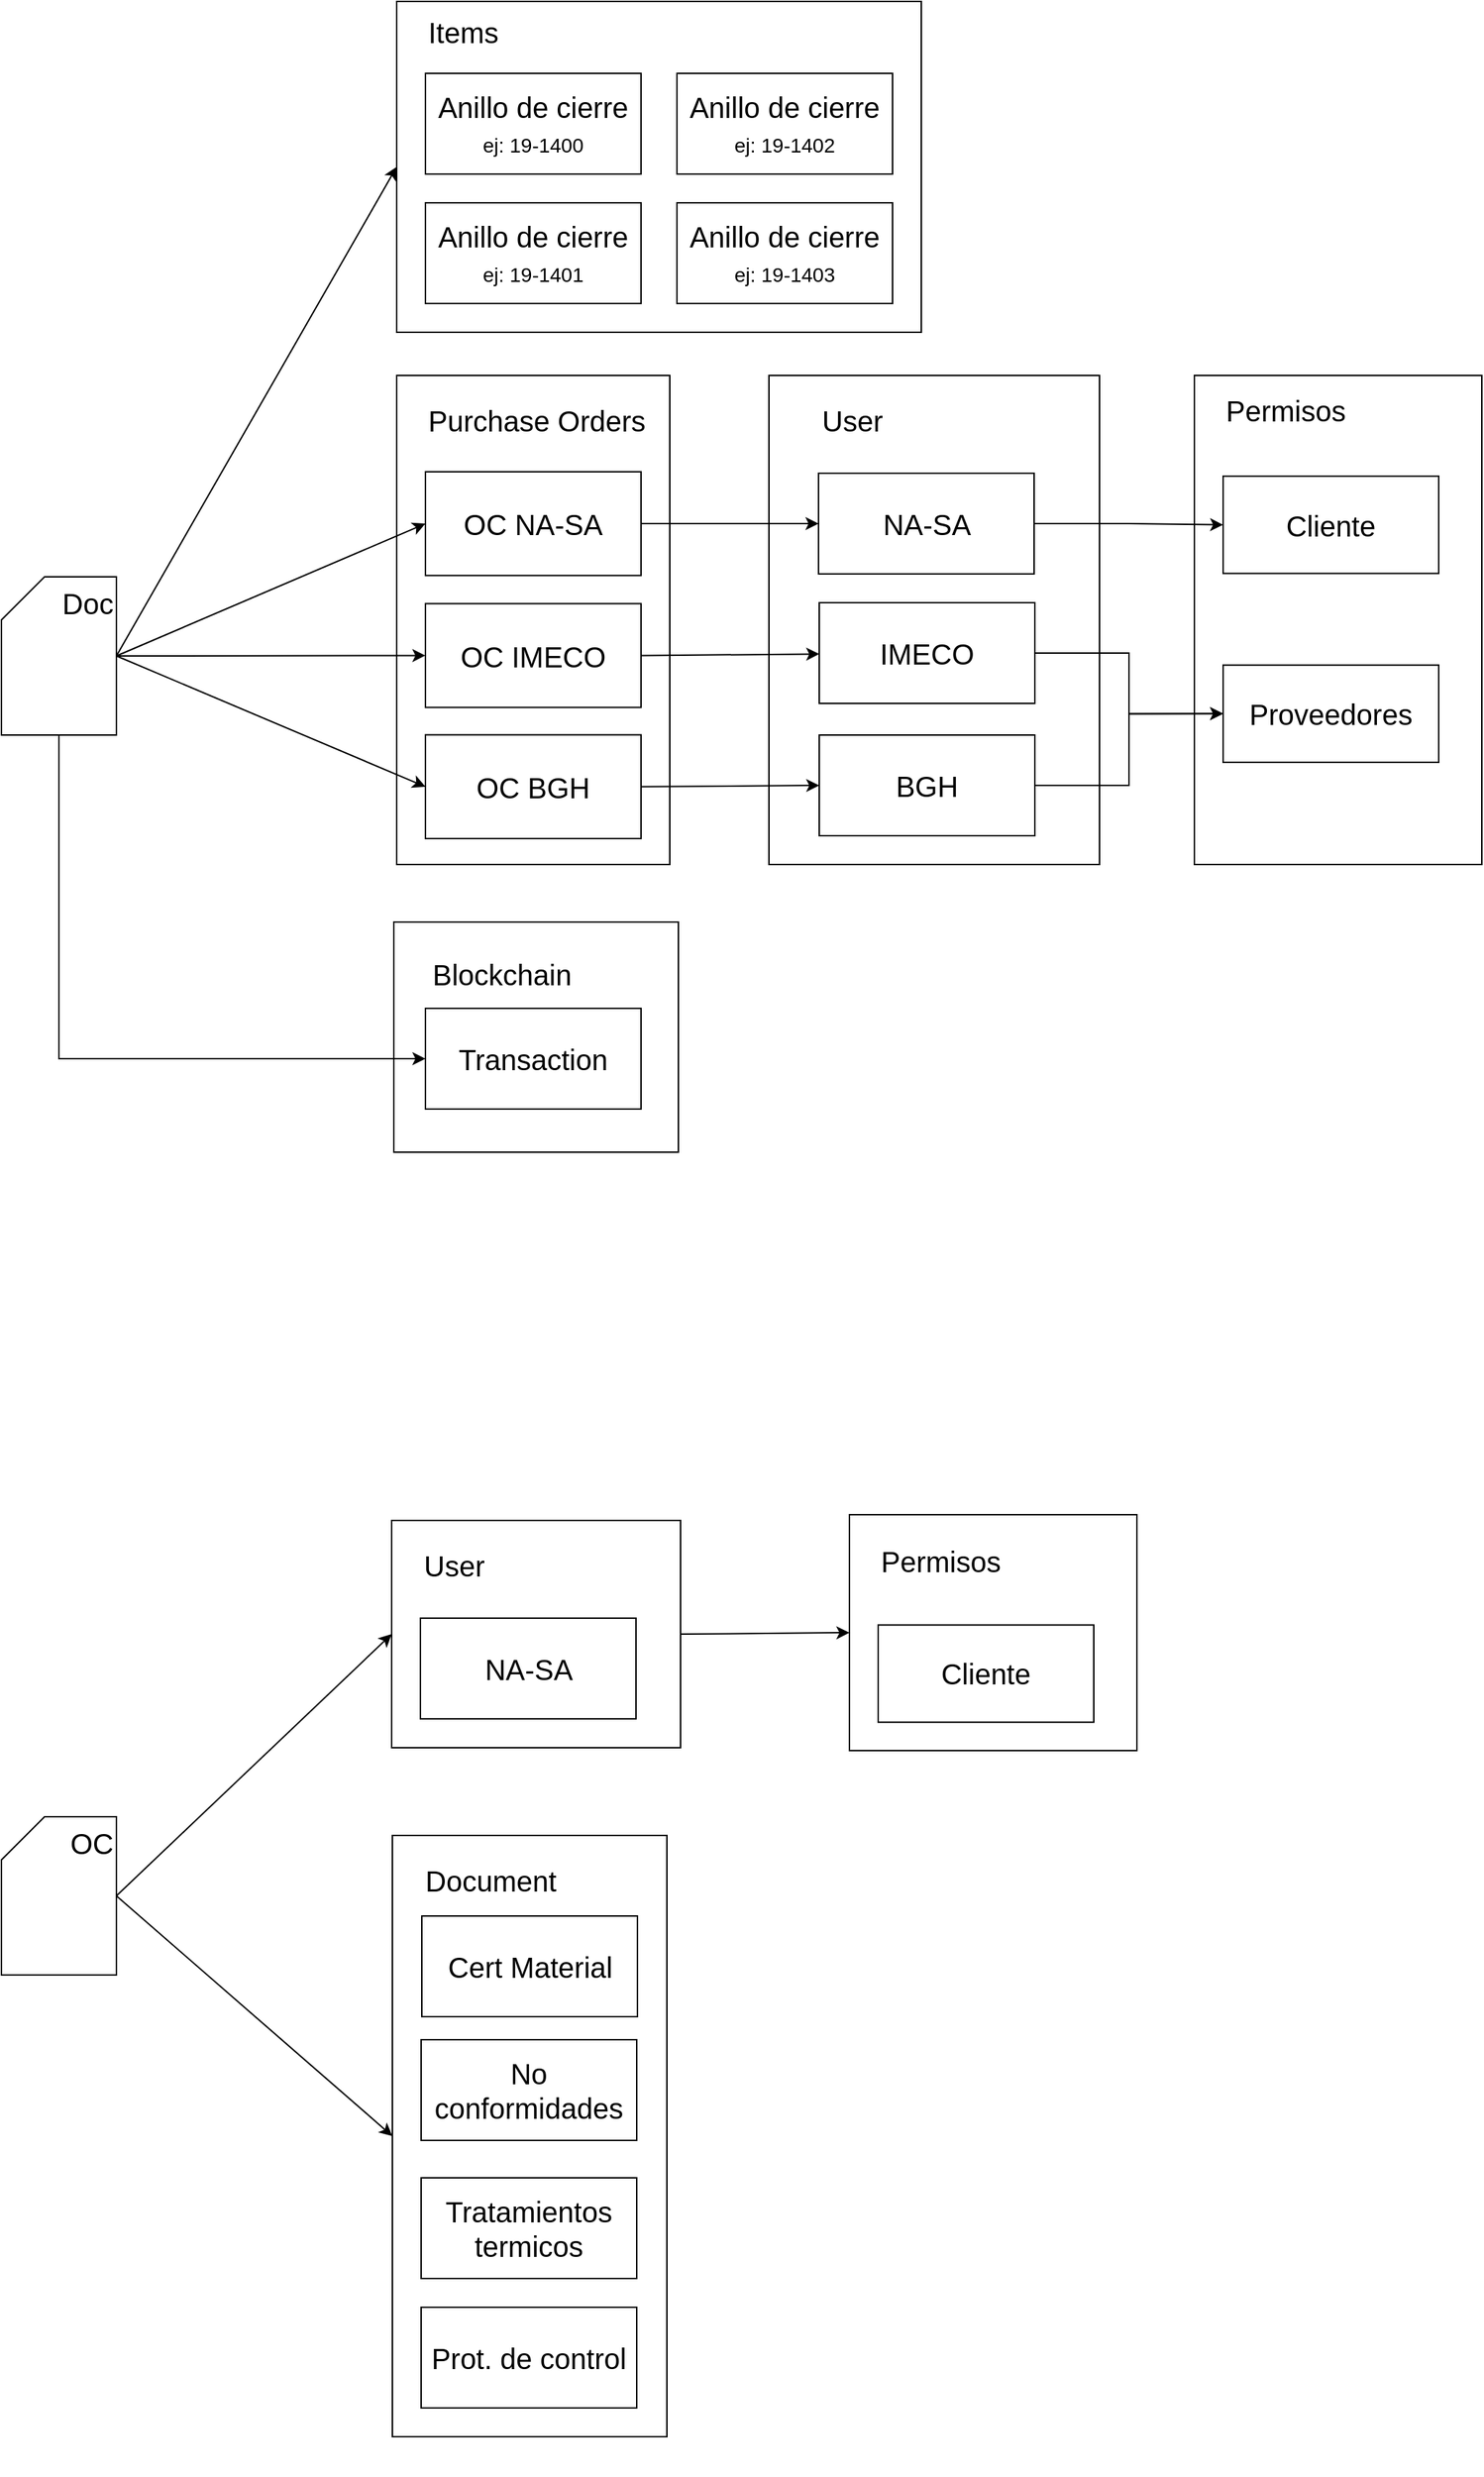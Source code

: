 <mxfile version="11.0.6" type="github"><diagram name="Jerarquia" id="a7904f86-f2b4-8e86-fa97-74104820619b"><mxGraphModel dx="2844" dy="1128" grid="0" gridSize="10" guides="1" tooltips="1" connect="1" arrows="1" fold="1" page="0" pageScale="1" pageWidth="1100" pageHeight="850" background="#ffffff" math="0" shadow="0"><root><mxCell id="0"/><mxCell id="1" parent="0"/><mxCell id="1in6m0IRIwtSqrCcF8DU-61" value="" style="rounded=0;whiteSpace=wrap;html=1;shadow=0;fontSize=20;align=center;container=1;" vertex="1" parent="1"><mxGeometry x="643" y="1240" width="198" height="160" as="geometry"/></mxCell><mxCell id="1in6m0IRIwtSqrCcF8DU-62" value="Blockchain" style="text;html=1;strokeColor=none;fillColor=none;align=left;verticalAlign=middle;whiteSpace=wrap;rounded=0;shadow=0;fontSize=20;" vertex="1" parent="1in6m0IRIwtSqrCcF8DU-61"><mxGeometry x="24.5" y="22.944" width="160" height="25.905" as="geometry"/></mxCell><mxCell id="1in6m0IRIwtSqrCcF8DU-59" value="" style="rounded=0;whiteSpace=wrap;html=1;shadow=0;fontSize=20;align=center;container=1;" vertex="1" parent="1"><mxGeometry x="1200" y="860" width="200" height="340" as="geometry"/></mxCell><mxCell id="1in6m0IRIwtSqrCcF8DU-30" value="Cliente" style="rounded=0;whiteSpace=wrap;html=1;fontSize=20;align=center;" vertex="1" parent="1in6m0IRIwtSqrCcF8DU-59"><mxGeometry x="20" y="70.06" width="150" height="67.59" as="geometry"/></mxCell><mxCell id="1in6m0IRIwtSqrCcF8DU-27" value="Proveedores" style="rounded=0;whiteSpace=wrap;html=1;fontSize=20;align=center;" vertex="1" parent="1in6m0IRIwtSqrCcF8DU-59"><mxGeometry x="20" y="201.361" width="150" height="67.59" as="geometry"/></mxCell><mxCell id="1in6m0IRIwtSqrCcF8DU-60" value="Permisos" style="text;html=1;strokeColor=none;fillColor=none;align=left;verticalAlign=middle;whiteSpace=wrap;rounded=0;shadow=0;fontSize=20;" vertex="1" parent="1in6m0IRIwtSqrCcF8DU-59"><mxGeometry x="20" y="12.367" width="160" height="23.213" as="geometry"/></mxCell><mxCell id="1in6m0IRIwtSqrCcF8DU-57" value="" style="rounded=0;whiteSpace=wrap;html=1;shadow=0;fontSize=20;align=center;container=1;" vertex="1" parent="1"><mxGeometry x="904" y="860" width="230" height="340" as="geometry"/></mxCell><mxCell id="1in6m0IRIwtSqrCcF8DU-58" value="User" style="text;html=1;strokeColor=none;fillColor=none;align=left;verticalAlign=middle;whiteSpace=wrap;rounded=0;shadow=0;fontSize=20;" vertex="1" parent="1in6m0IRIwtSqrCcF8DU-57"><mxGeometry x="35" y="20.076" width="160" height="22.667" as="geometry"/></mxCell><mxCell id="1in6m0IRIwtSqrCcF8DU-25" value="NA-SA" style="rounded=0;whiteSpace=wrap;html=1;fontSize=20;align=center;" vertex="1" parent="1in6m0IRIwtSqrCcF8DU-57"><mxGeometry x="34.5" y="68" width="150" height="70" as="geometry"/></mxCell><mxCell id="1in6m0IRIwtSqrCcF8DU-21" value="IMECO" style="rounded=0;whiteSpace=wrap;html=1;fontSize=20;align=center;" vertex="1" parent="1in6m0IRIwtSqrCcF8DU-57"><mxGeometry x="35" y="158" width="150" height="70" as="geometry"/></mxCell><mxCell id="1in6m0IRIwtSqrCcF8DU-23" value="BGH" style="rounded=0;whiteSpace=wrap;html=1;fontSize=20;align=center;" vertex="1" parent="1in6m0IRIwtSqrCcF8DU-57"><mxGeometry x="35" y="250" width="150" height="70" as="geometry"/></mxCell><mxCell id="1in6m0IRIwtSqrCcF8DU-52" value="" style="rounded=0;whiteSpace=wrap;html=1;shadow=0;fontSize=20;align=center;container=1;" vertex="1" parent="1"><mxGeometry x="645" y="860" width="190" height="340" as="geometry"><mxRectangle x="645" y="890" width="50" height="40" as="alternateBounds"/></mxGeometry></mxCell><mxCell id="1in6m0IRIwtSqrCcF8DU-9" value="OC NA-SA" style="rounded=0;whiteSpace=wrap;html=1;fontSize=20;align=center;" vertex="1" parent="1in6m0IRIwtSqrCcF8DU-52"><mxGeometry x="20" y="66.97" width="150" height="72.121" as="geometry"/></mxCell><mxCell id="1in6m0IRIwtSqrCcF8DU-11" value="OC IMECO" style="rounded=0;whiteSpace=wrap;html=1;fontSize=20;align=center;" vertex="1" parent="1in6m0IRIwtSqrCcF8DU-52"><mxGeometry x="20" y="158.667" width="150" height="72.121" as="geometry"/></mxCell><mxCell id="1in6m0IRIwtSqrCcF8DU-13" value="OC BGH" style="rounded=0;whiteSpace=wrap;html=1;fontSize=20;align=center;" vertex="1" parent="1in6m0IRIwtSqrCcF8DU-52"><mxGeometry x="20" y="249.848" width="150" height="72.121" as="geometry"/></mxCell><mxCell id="1in6m0IRIwtSqrCcF8DU-54" value="Purchase Orders" style="text;html=1;strokeColor=none;fillColor=none;align=left;verticalAlign=middle;whiteSpace=wrap;rounded=0;shadow=0;fontSize=20;" vertex="1" parent="1in6m0IRIwtSqrCcF8DU-52"><mxGeometry x="20" y="19.576" width="160" height="22.667" as="geometry"/></mxCell><mxCell id="1in6m0IRIwtSqrCcF8DU-10" style="rounded=0;orthogonalLoop=1;jettySize=auto;html=1;exitX=1;exitY=0.5;exitDx=0;exitDy=0;exitPerimeter=0;entryX=0;entryY=0.5;entryDx=0;entryDy=0;fontSize=20;" edge="1" parent="1" source="1in6m0IRIwtSqrCcF8DU-8" target="1in6m0IRIwtSqrCcF8DU-9"><mxGeometry relative="1" as="geometry"/></mxCell><mxCell id="1in6m0IRIwtSqrCcF8DU-15" style="edgeStyle=none;rounded=0;orthogonalLoop=1;jettySize=auto;html=1;exitX=1;exitY=0.5;exitDx=0;exitDy=0;exitPerimeter=0;entryX=0;entryY=0.5;entryDx=0;entryDy=0;fontSize=20;" edge="1" parent="1" source="1in6m0IRIwtSqrCcF8DU-8" target="1in6m0IRIwtSqrCcF8DU-11"><mxGeometry relative="1" as="geometry"/></mxCell><mxCell id="1in6m0IRIwtSqrCcF8DU-16" style="edgeStyle=none;rounded=0;orthogonalLoop=1;jettySize=auto;html=1;exitX=1;exitY=0.5;exitDx=0;exitDy=0;exitPerimeter=0;entryX=0;entryY=0.5;entryDx=0;entryDy=0;fontSize=20;" edge="1" parent="1" source="1in6m0IRIwtSqrCcF8DU-8" target="1in6m0IRIwtSqrCcF8DU-13"><mxGeometry relative="1" as="geometry"/></mxCell><mxCell id="1in6m0IRIwtSqrCcF8DU-18" style="edgeStyle=orthogonalEdgeStyle;rounded=0;orthogonalLoop=1;jettySize=auto;html=1;exitX=0.5;exitY=1;exitDx=0;exitDy=0;exitPerimeter=0;entryX=0;entryY=0.5;entryDx=0;entryDy=0;fontSize=20;" edge="1" parent="1" source="1in6m0IRIwtSqrCcF8DU-8" target="1in6m0IRIwtSqrCcF8DU-17"><mxGeometry relative="1" as="geometry"/></mxCell><mxCell id="1in6m0IRIwtSqrCcF8DU-33" style="rounded=0;orthogonalLoop=1;jettySize=auto;html=1;exitX=1;exitY=0.5;exitDx=0;exitDy=0;exitPerimeter=0;entryX=0;entryY=0.5;entryDx=0;entryDy=0;fontSize=20;" edge="1" parent="1" source="1in6m0IRIwtSqrCcF8DU-8" target="1in6m0IRIwtSqrCcF8DU-32"><mxGeometry relative="1" as="geometry"/></mxCell><mxCell id="1in6m0IRIwtSqrCcF8DU-8" value="Doc" style="shape=card;whiteSpace=wrap;html=1;verticalAlign=top;align=right;fontSize=20;" vertex="1" parent="1"><mxGeometry x="370" y="1000" width="80" height="110" as="geometry"/></mxCell><mxCell id="1in6m0IRIwtSqrCcF8DU-26" style="rounded=0;orthogonalLoop=1;jettySize=auto;html=1;exitX=1;exitY=0.5;exitDx=0;exitDy=0;entryX=0;entryY=0.5;entryDx=0;entryDy=0;fontSize=20;" edge="1" parent="1" source="1in6m0IRIwtSqrCcF8DU-9" target="1in6m0IRIwtSqrCcF8DU-25"><mxGeometry relative="1" as="geometry"/></mxCell><mxCell id="1in6m0IRIwtSqrCcF8DU-22" style="rounded=0;orthogonalLoop=1;jettySize=auto;html=1;exitX=1;exitY=0.5;exitDx=0;exitDy=0;fontSize=20;" edge="1" parent="1" source="1in6m0IRIwtSqrCcF8DU-11" target="1in6m0IRIwtSqrCcF8DU-21"><mxGeometry relative="1" as="geometry"/></mxCell><mxCell id="1in6m0IRIwtSqrCcF8DU-24" style="rounded=0;orthogonalLoop=1;jettySize=auto;html=1;exitX=1;exitY=0.5;exitDx=0;exitDy=0;entryX=0;entryY=0.5;entryDx=0;entryDy=0;fontSize=20;" edge="1" parent="1" source="1in6m0IRIwtSqrCcF8DU-13" target="1in6m0IRIwtSqrCcF8DU-23"><mxGeometry relative="1" as="geometry"/></mxCell><mxCell id="1in6m0IRIwtSqrCcF8DU-17" value="Transaction" style="rounded=0;whiteSpace=wrap;html=1;fontSize=20;align=center;" vertex="1" parent="1"><mxGeometry x="665" y="1300" width="150" height="70" as="geometry"/></mxCell><mxCell id="1in6m0IRIwtSqrCcF8DU-28" style="edgeStyle=orthogonalEdgeStyle;rounded=0;orthogonalLoop=1;jettySize=auto;html=1;exitX=1;exitY=0.5;exitDx=0;exitDy=0;entryX=0;entryY=0.5;entryDx=0;entryDy=0;fontSize=20;" edge="1" parent="1" source="1in6m0IRIwtSqrCcF8DU-21" target="1in6m0IRIwtSqrCcF8DU-27"><mxGeometry relative="1" as="geometry"/></mxCell><mxCell id="1in6m0IRIwtSqrCcF8DU-29" style="edgeStyle=orthogonalEdgeStyle;rounded=0;orthogonalLoop=1;jettySize=auto;html=1;exitX=1;exitY=0.5;exitDx=0;exitDy=0;entryX=0;entryY=0.5;entryDx=0;entryDy=0;fontSize=20;" edge="1" parent="1" source="1in6m0IRIwtSqrCcF8DU-23" target="1in6m0IRIwtSqrCcF8DU-27"><mxGeometry relative="1" as="geometry"/></mxCell><mxCell id="1in6m0IRIwtSqrCcF8DU-31" style="edgeStyle=orthogonalEdgeStyle;rounded=0;orthogonalLoop=1;jettySize=auto;html=1;exitX=1;exitY=0.5;exitDx=0;exitDy=0;entryX=0;entryY=0.5;entryDx=0;entryDy=0;fontSize=20;" edge="1" parent="1" source="1in6m0IRIwtSqrCcF8DU-25" target="1in6m0IRIwtSqrCcF8DU-30"><mxGeometry relative="1" as="geometry"/></mxCell><mxCell id="1in6m0IRIwtSqrCcF8DU-32" value="&lt;span style=&quot;font-family: &amp;#34;helvetica&amp;#34; , &amp;#34;arial&amp;#34; , sans-serif ; font-size: 0px&quot;&gt;%3CmxGraphModel%3E%3Croot%3E%3CmxCell%20id%3D%220%22%2F%3E%3CmxCell%20id%3D%221%22%20parent%3D%220%22%2F%3E%3CmxCell%20id%3D%222%22%20value%3D%22Anillo%20de%20cierre%26lt%3Bbr%26gt%3B%26lt%3Bfont%20style%3D%26quot%3Bfont-size%3A%2014px%26quot%3B%26gt%3Bej%3A%20NRS-0001%26lt%3B%2Ffont%26gt%3B%22%20style%3D%22rounded%3D0%3BwhiteSpace%3Dwrap%3Bhtml%3D1%3BfontSize%3D20%3Balign%3Dcenter%3Bshadow%3D0%3B%22%20vertex%3D%221%22%20parent%3D%221%22%3E%3CmxGeometry%20x%3D%22669.765%22%20y%3D%22690%22%20width%3D%22150%22%20height%3D%2270%22%20as%3D%22geometry%22%2F%3E%3C%2FmxCell%3E%3C%2Froot%3E%3C%2FmxGraphModel%3E&lt;/span&gt;" style="rounded=0;whiteSpace=wrap;html=1;fontSize=20;align=center;container=1;" vertex="1" parent="1"><mxGeometry x="645" y="600" width="365" height="230" as="geometry"><mxRectangle x="645" y="670" width="30" height="40" as="alternateBounds"/></mxGeometry></mxCell><mxCell id="1in6m0IRIwtSqrCcF8DU-36" value="Anillo de cierre&lt;br&gt;&lt;font style=&quot;font-size: 14px&quot;&gt;ej: 19-1400&lt;/font&gt;" style="rounded=0;whiteSpace=wrap;html=1;fontSize=20;align=center;shadow=0;" vertex="1" parent="1in6m0IRIwtSqrCcF8DU-32"><mxGeometry x="20" y="50" width="150" height="70" as="geometry"/></mxCell><mxCell id="1in6m0IRIwtSqrCcF8DU-38" value="Anillo de cierre&lt;br&gt;&lt;font style=&quot;font-size: 14px&quot;&gt;ej: 19-1401&lt;/font&gt;" style="rounded=0;whiteSpace=wrap;html=1;fontSize=20;align=center;shadow=0;" vertex="1" parent="1in6m0IRIwtSqrCcF8DU-32"><mxGeometry x="20" y="140" width="150" height="70" as="geometry"/></mxCell><mxCell id="1in6m0IRIwtSqrCcF8DU-39" value="Anillo de cierre&lt;br&gt;&lt;font style=&quot;font-size: 14px&quot;&gt;ej: 19-1402&lt;/font&gt;" style="rounded=0;whiteSpace=wrap;html=1;fontSize=20;align=center;shadow=0;" vertex="1" parent="1in6m0IRIwtSqrCcF8DU-32"><mxGeometry x="195" y="50" width="150" height="70" as="geometry"/></mxCell><mxCell id="1in6m0IRIwtSqrCcF8DU-40" value="Anillo de cierre&lt;br&gt;&lt;font style=&quot;font-size: 14px&quot;&gt;ej: 19-1403&lt;/font&gt;" style="rounded=0;whiteSpace=wrap;html=1;fontSize=20;align=center;shadow=0;" vertex="1" parent="1in6m0IRIwtSqrCcF8DU-32"><mxGeometry x="195" y="140" width="150" height="70" as="geometry"/></mxCell><mxCell id="1in6m0IRIwtSqrCcF8DU-51" value="Items" style="text;html=1;strokeColor=none;fillColor=none;align=left;verticalAlign=middle;whiteSpace=wrap;rounded=0;shadow=0;fontSize=20;" vertex="1" parent="1in6m0IRIwtSqrCcF8DU-32"><mxGeometry x="20" y="10" width="60" height="22" as="geometry"/></mxCell><mxCell id="x0yzXryZQb_wK41iH5o4-6" style="edgeStyle=none;rounded=0;orthogonalLoop=1;jettySize=auto;html=1;exitX=1;exitY=0.5;exitDx=0;exitDy=0;exitPerimeter=0;entryX=0;entryY=0.5;entryDx=0;entryDy=0;fontSize=20;" edge="1" parent="1" source="1in6m0IRIwtSqrCcF8DU-64" target="x0yzXryZQb_wK41iH5o4-1"><mxGeometry relative="1" as="geometry"/></mxCell><mxCell id="x0yzXryZQb_wK41iH5o4-20" style="edgeStyle=none;rounded=0;orthogonalLoop=1;jettySize=auto;html=1;exitX=1;exitY=0.5;exitDx=0;exitDy=0;exitPerimeter=0;entryX=0;entryY=0.5;entryDx=0;entryDy=0;fontSize=20;" edge="1" parent="1" source="1in6m0IRIwtSqrCcF8DU-64" target="x0yzXryZQb_wK41iH5o4-14"><mxGeometry relative="1" as="geometry"/></mxCell><mxCell id="1in6m0IRIwtSqrCcF8DU-64" value="OC" style="shape=card;whiteSpace=wrap;html=1;verticalAlign=top;align=right;fontSize=20;" vertex="1" parent="1"><mxGeometry x="370" y="1862" width="80" height="110" as="geometry"/></mxCell><mxCell id="x0yzXryZQb_wK41iH5o4-13" style="edgeStyle=none;rounded=0;orthogonalLoop=1;jettySize=auto;html=1;exitX=1;exitY=0.5;exitDx=0;exitDy=0;entryX=0;entryY=0.5;entryDx=0;entryDy=0;fontSize=20;" edge="1" parent="1" source="x0yzXryZQb_wK41iH5o4-1" target="x0yzXryZQb_wK41iH5o4-9"><mxGeometry relative="1" as="geometry"/></mxCell><mxCell id="x0yzXryZQb_wK41iH5o4-1" value="" style="rounded=0;whiteSpace=wrap;html=1;shadow=0;fontSize=20;align=center;container=1;" vertex="1" parent="1"><mxGeometry x="641.5" y="1656" width="201" height="158" as="geometry"/></mxCell><mxCell id="x0yzXryZQb_wK41iH5o4-2" value="User" style="text;html=1;strokeColor=none;fillColor=none;align=left;verticalAlign=middle;whiteSpace=wrap;rounded=0;shadow=0;fontSize=20;" vertex="1" parent="x0yzXryZQb_wK41iH5o4-1"><mxGeometry x="20.5" y="20" width="160" height="22.667" as="geometry"/></mxCell><mxCell id="x0yzXryZQb_wK41iH5o4-3" value="NA-SA" style="rounded=0;whiteSpace=wrap;html=1;fontSize=20;align=center;" vertex="1" parent="x0yzXryZQb_wK41iH5o4-1"><mxGeometry x="20" y="67.924" width="150" height="70" as="geometry"/></mxCell><mxCell id="x0yzXryZQb_wK41iH5o4-9" value="" style="rounded=0;whiteSpace=wrap;html=1;shadow=0;fontSize=20;align=center;container=1;" vertex="1" parent="1"><mxGeometry x="960" y="1652" width="200" height="164" as="geometry"/></mxCell><mxCell id="x0yzXryZQb_wK41iH5o4-10" value="Cliente" style="rounded=0;whiteSpace=wrap;html=1;fontSize=20;align=center;" vertex="1" parent="x0yzXryZQb_wK41iH5o4-9"><mxGeometry x="20" y="76.694" width="150" height="67.59" as="geometry"/></mxCell><mxCell id="x0yzXryZQb_wK41iH5o4-12" value="Permisos" style="text;html=1;strokeColor=none;fillColor=none;align=left;verticalAlign=middle;whiteSpace=wrap;rounded=0;shadow=0;fontSize=20;" vertex="1" parent="x0yzXryZQb_wK41iH5o4-9"><mxGeometry x="20" y="20" width="160" height="23.213" as="geometry"/></mxCell><mxCell id="x0yzXryZQb_wK41iH5o4-21" value="" style="group;container=1;" vertex="1" connectable="0" parent="1"><mxGeometry x="642" y="1875" width="365" height="445" as="geometry"/></mxCell><mxCell id="x0yzXryZQb_wK41iH5o4-14" value="&lt;span style=&quot;font-family: &amp;#34;helvetica&amp;#34; , &amp;#34;arial&amp;#34; , sans-serif ; font-size: 0px&quot;&gt;%3CmxGraphModel%3E%3Croot%3E%3CmxCell%20id%3D%220%22%2F%3E%3CmxCell%20id%3D%221%22%20parent%3D%220%22%2F%3E%3CmxCell%20id%3D%222%22%20value%3D%22Anillo%20de%20cierre%26lt%3Bbr%26gt%3B%26lt%3Bfont%20style%3D%26quot%3Bfont-size%3A%2014px%26quot%3B%26gt%3Bej%3A%20NRS-0001%26lt%3B%2Ffont%26gt%3B%22%20style%3D%22rounded%3D0%3BwhiteSpace%3Dwrap%3Bhtml%3D1%3BfontSize%3D20%3Balign%3Dcenter%3Bshadow%3D0%3B%22%20vertex%3D%221%22%20parent%3D%221%22%3E%3CmxGeometry%20x%3D%22669.765%22%20y%3D%22690%22%20width%3D%22150%22%20height%3D%2270%22%20as%3D%22geometry%22%2F%3E%3C%2FmxCell%3E%3C%2Froot%3E%3C%2FmxGraphModel%3E&lt;/span&gt;" style="rounded=0;whiteSpace=wrap;html=1;fontSize=20;align=center;container=1;" vertex="1" parent="x0yzXryZQb_wK41iH5o4-21"><mxGeometry width="191" height="418" as="geometry"><mxRectangle width="30" height="40" as="alternateBounds"/></mxGeometry></mxCell><mxCell id="x0yzXryZQb_wK41iH5o4-18" value="Tratamientos termicos" style="rounded=0;whiteSpace=wrap;html=1;fontSize=20;align=center;shadow=0;" vertex="1" parent="x0yzXryZQb_wK41iH5o4-14"><mxGeometry x="20" y="238" width="150" height="70" as="geometry"/></mxCell><mxCell id="x0yzXryZQb_wK41iH5o4-17" value="Prot. de control" style="rounded=0;whiteSpace=wrap;html=1;fontSize=20;align=center;shadow=0;" vertex="1" parent="x0yzXryZQb_wK41iH5o4-14"><mxGeometry x="20" y="328" width="150" height="70" as="geometry"/></mxCell><mxCell id="x0yzXryZQb_wK41iH5o4-15" value="&lt;font&gt;Cert Material&lt;/font&gt;" style="rounded=0;whiteSpace=wrap;html=1;fontSize=20;align=center;shadow=0;" vertex="1" parent="x0yzXryZQb_wK41iH5o4-14"><mxGeometry x="20.5" y="56" width="150" height="70" as="geometry"/></mxCell><mxCell id="x0yzXryZQb_wK41iH5o4-16" value="No conformidades" style="rounded=0;whiteSpace=wrap;html=1;fontSize=20;align=center;shadow=0;" vertex="1" parent="x0yzXryZQb_wK41iH5o4-14"><mxGeometry x="20" y="142" width="150" height="70" as="geometry"/></mxCell><mxCell id="x0yzXryZQb_wK41iH5o4-19" value="Document" style="text;html=1;strokeColor=none;fillColor=none;align=left;verticalAlign=middle;whiteSpace=wrap;rounded=0;shadow=0;fontSize=20;" vertex="1" parent="x0yzXryZQb_wK41iH5o4-14"><mxGeometry x="20.5" y="20" width="140" height="22" as="geometry"/></mxCell></root></mxGraphModel></diagram><diagram id="I0ujAVJPI8Qr_X9PLn-z" name="Schemas"><mxGraphModel dx="1422" dy="1933" grid="1" gridSize="10" guides="1" tooltips="1" connect="1" arrows="1" fold="1" page="1" pageScale="1" pageWidth="1654" pageHeight="1169" math="0" shadow="0"><root><mxCell id="g5cP10A3FRKnRwH57XmX-0"/><mxCell id="g5cP10A3FRKnRwH57XmX-1" parent="g5cP10A3FRKnRwH57XmX-0"/><mxCell id="g5cP10A3FRKnRwH57XmX-2" value="Document" style="swimlane;html=1;fontStyle=1;align=center;verticalAlign=top;childLayout=stackLayout;horizontal=1;startSize=26;horizontalStack=0;resizeParent=1;resizeLast=0;collapsible=1;marginBottom=0;swimlaneFillColor=#ffffff;rounded=0;shadow=0;comic=0;labelBackgroundColor=none;strokeColor=#000000;strokeWidth=1;fillColor=none;fontFamily=Verdana;fontSize=12;fontColor=#000000;" vertex="1" parent="g5cP10A3FRKnRwH57XmX-1"><mxGeometry x="190" y="100" width="180" height="259" as="geometry"/></mxCell><mxCell id="g5cP10A3FRKnRwH57XmX-3" value="&lt;span style=&quot;white-space: nowrap&quot;&gt;_id: ObjectId&lt;/span&gt;" style="text;html=1;strokeColor=none;fillColor=none;align=left;verticalAlign=top;spacingLeft=4;spacingRight=4;whiteSpace=wrap;overflow=hidden;rotatable=0;points=[[0,0.5],[1,0.5]];portConstraint=eastwest;" vertex="1" parent="g5cP10A3FRKnRwH57XmX-2"><mxGeometry y="26" width="180" height="26" as="geometry"/></mxCell><mxCell id="g5cP10A3FRKnRwH57XmX-4" value="&lt;span style=&quot;white-space: nowrap&quot;&gt;fileName: String,&lt;/span&gt;" style="text;html=1;strokeColor=none;fillColor=none;align=left;verticalAlign=top;spacingLeft=4;spacingRight=4;whiteSpace=wrap;overflow=hidden;rotatable=0;points=[[0,0.5],[1,0.5]];portConstraint=eastwest;" vertex="1" parent="g5cP10A3FRKnRwH57XmX-2"><mxGeometry y="52" width="180" height="26" as="geometry"/></mxCell><mxCell id="g5cP10A3FRKnRwH57XmX-5" value="&lt;span style=&quot;white-space: nowrap&quot;&gt;fileHash: String&lt;/span&gt;" style="text;html=1;strokeColor=none;fillColor=none;align=left;verticalAlign=top;spacingLeft=4;spacingRight=4;whiteSpace=wrap;overflow=hidden;rotatable=0;points=[[0,0.5],[1,0.5]];portConstraint=eastwest;" vertex="1" parent="g5cP10A3FRKnRwH57XmX-2"><mxGeometry y="78" width="180" height="26" as="geometry"/></mxCell><mxCell id="g5cP10A3FRKnRwH57XmX-6" value="&lt;span style=&quot;white-space: nowrap&quot;&gt;items: [ObjectId]&lt;/span&gt;" style="text;html=1;strokeColor=none;fillColor=none;align=left;verticalAlign=top;spacingLeft=4;spacingRight=4;whiteSpace=wrap;overflow=hidden;rotatable=0;points=[[0,0.5],[1,0.5]];portConstraint=eastwest;" vertex="1" parent="g5cP10A3FRKnRwH57XmX-2"><mxGeometry y="104" width="180" height="26" as="geometry"/></mxCell><mxCell id="g5cP10A3FRKnRwH57XmX-7" value="&lt;span style=&quot;white-space: nowrap&quot;&gt;purchaseOrders&lt;/span&gt;&lt;span style=&quot;white-space: nowrap&quot;&gt;: [ObjectId]&lt;/span&gt;" style="text;html=1;strokeColor=none;fillColor=none;align=left;verticalAlign=top;spacingLeft=4;spacingRight=4;whiteSpace=wrap;overflow=hidden;rotatable=0;points=[[0,0.5],[1,0.5]];portConstraint=eastwest;" vertex="1" parent="g5cP10A3FRKnRwH57XmX-2"><mxGeometry y="130" width="180" height="26" as="geometry"/></mxCell><mxCell id="g5cP10A3FRKnRwH57XmX-8" value="&lt;span style=&quot;white-space: nowrap&quot;&gt;transaction: ObjectId,&lt;/span&gt;" style="text;html=1;strokeColor=none;fillColor=none;align=left;verticalAlign=top;spacingLeft=4;spacingRight=4;whiteSpace=wrap;overflow=hidden;rotatable=0;points=[[0,0.5],[1,0.5]];portConstraint=eastwest;" vertex="1" parent="g5cP10A3FRKnRwH57XmX-2"><mxGeometry y="156" width="180" height="26" as="geometry"/></mxCell><mxCell id="g5cP10A3FRKnRwH57XmX-9" value="PurchaseOrder" style="swimlane;html=1;fontStyle=1;align=center;verticalAlign=top;childLayout=stackLayout;horizontal=1;startSize=26;horizontalStack=0;resizeParent=1;resizeLast=0;collapsible=1;marginBottom=0;swimlaneFillColor=#ffffff;rounded=0;shadow=0;comic=0;labelBackgroundColor=none;strokeColor=#000000;strokeWidth=1;fillColor=none;fontFamily=Verdana;fontSize=12;fontColor=#000000;" vertex="1" parent="g5cP10A3FRKnRwH57XmX-1"><mxGeometry x="580" y="-107" width="270" height="187" as="geometry"/></mxCell><mxCell id="g5cP10A3FRKnRwH57XmX-10" value="&lt;span style=&quot;white-space: nowrap&quot;&gt;_id: ObjectId&lt;/span&gt;" style="text;html=1;strokeColor=none;fillColor=none;align=left;verticalAlign=top;spacingLeft=4;spacingRight=4;whiteSpace=wrap;overflow=hidden;rotatable=0;points=[[0,0.5],[1,0.5]];portConstraint=eastwest;" vertex="1" parent="g5cP10A3FRKnRwH57XmX-9"><mxGeometry y="26" width="270" height="26" as="geometry"/></mxCell><mxCell id="g5cP10A3FRKnRwH57XmX-11" value="&lt;div&gt;&lt;span style=&quot;white-space: nowrap&quot;&gt;code: String&lt;/span&gt;&lt;/div&gt;" style="text;html=1;strokeColor=none;fillColor=none;align=left;verticalAlign=top;spacingLeft=4;spacingRight=4;whiteSpace=wrap;overflow=hidden;rotatable=0;points=[[0,0.5],[1,0.5]];portConstraint=eastwest;" vertex="1" parent="g5cP10A3FRKnRwH57XmX-9"><mxGeometry y="52" width="270" height="26" as="geometry"/></mxCell><mxCell id="g5cP10A3FRKnRwH57XmX-12" value="&lt;div&gt;&lt;span style=&quot;white-space: nowrap&quot;&gt;fecha: Date&lt;/span&gt;&lt;/div&gt;" style="text;html=1;strokeColor=none;fillColor=none;align=left;verticalAlign=top;spacingLeft=4;spacingRight=4;whiteSpace=wrap;overflow=hidden;rotatable=0;points=[[0,0.5],[1,0.5]];portConstraint=eastwest;" vertex="1" parent="g5cP10A3FRKnRwH57XmX-9"><mxGeometry y="78" width="270" height="26" as="geometry"/></mxCell><mxCell id="g5cP10A3FRKnRwH57XmX-13" value="&lt;div&gt;&lt;span style=&quot;white-space: nowrap&quot;&gt;user: ObjectId,&lt;/span&gt;&lt;/div&gt;" style="text;html=1;strokeColor=none;fillColor=none;align=left;verticalAlign=top;spacingLeft=4;spacingRight=4;whiteSpace=wrap;overflow=hidden;rotatable=0;points=[[0,0.5],[1,0.5]];portConstraint=eastwest;" vertex="1" parent="g5cP10A3FRKnRwH57XmX-9"><mxGeometry y="104" width="270" height="26" as="geometry"/></mxCell><mxCell id="g5cP10A3FRKnRwH57XmX-14" value="&lt;div&gt;&lt;span style=&quot;white-space: nowrap&quot;&gt;active: { type: Boolean, default: true }&lt;/span&gt;&lt;/div&gt;" style="text;html=1;strokeColor=none;fillColor=none;align=left;verticalAlign=top;spacingLeft=4;spacingRight=4;whiteSpace=wrap;overflow=hidden;rotatable=0;points=[[0,0.5],[1,0.5]];portConstraint=eastwest;" vertex="1" parent="g5cP10A3FRKnRwH57XmX-9"><mxGeometry y="130" width="270" height="26" as="geometry"/></mxCell><mxCell id="g5cP10A3FRKnRwH57XmX-15" value="&lt;b style=&quot;font-family: &amp;#34;helvetica&amp;#34;&quot;&gt;Transaction&lt;br&gt;&lt;/b&gt;" style="swimlane;html=1;fontStyle=1;align=center;verticalAlign=top;childLayout=stackLayout;horizontal=1;startSize=26;horizontalStack=0;resizeParent=1;resizeLast=0;collapsible=1;marginBottom=0;swimlaneFillColor=#ffffff;rounded=0;shadow=0;comic=0;labelBackgroundColor=none;strokeColor=#000000;strokeWidth=1;fillColor=none;fontFamily=Verdana;fontSize=12;fontColor=#000000;" vertex="1" parent="g5cP10A3FRKnRwH57XmX-1"><mxGeometry x="580" y="100" width="270" height="187" as="geometry"/></mxCell><mxCell id="g5cP10A3FRKnRwH57XmX-16" value="&lt;span style=&quot;white-space: nowrap&quot;&gt;_id: ObjectId&lt;/span&gt;" style="text;html=1;strokeColor=none;fillColor=none;align=left;verticalAlign=top;spacingLeft=4;spacingRight=4;whiteSpace=wrap;overflow=hidden;rotatable=0;points=[[0,0.5],[1,0.5]];portConstraint=eastwest;" vertex="1" parent="g5cP10A3FRKnRwH57XmX-15"><mxGeometry y="26" width="270" height="26" as="geometry"/></mxCell><mxCell id="g5cP10A3FRKnRwH57XmX-17" value="&lt;div&gt;&lt;span style=&quot;white-space: nowrap&quot;&gt;transactionHash: String,&lt;/span&gt;&lt;/div&gt;&lt;div&gt;&lt;br&gt;&lt;/div&gt;" style="text;html=1;strokeColor=none;fillColor=none;align=left;verticalAlign=top;spacingLeft=4;spacingRight=4;whiteSpace=wrap;overflow=hidden;rotatable=0;points=[[0,0.5],[1,0.5]];portConstraint=eastwest;" vertex="1" parent="g5cP10A3FRKnRwH57XmX-15"><mxGeometry y="52" width="270" height="26" as="geometry"/></mxCell><mxCell id="g5cP10A3FRKnRwH57XmX-18" value="&lt;div&gt;&lt;div&gt;&lt;span style=&quot;white-space: nowrap&quot;&gt;blockHash: String,&lt;/span&gt;&lt;/div&gt;&lt;div&gt;&lt;br&gt;&lt;/div&gt;&lt;/div&gt;" style="text;html=1;strokeColor=none;fillColor=none;align=left;verticalAlign=top;spacingLeft=4;spacingRight=4;whiteSpace=wrap;overflow=hidden;rotatable=0;points=[[0,0.5],[1,0.5]];portConstraint=eastwest;" vertex="1" parent="g5cP10A3FRKnRwH57XmX-15"><mxGeometry y="78" width="270" height="26" as="geometry"/></mxCell><mxCell id="g5cP10A3FRKnRwH57XmX-19" value="&lt;span style=&quot;white-space: nowrap&quot;&gt;blockNumber: Number&lt;/span&gt;" style="text;html=1;strokeColor=none;fillColor=none;align=left;verticalAlign=top;spacingLeft=4;spacingRight=4;whiteSpace=wrap;overflow=hidden;rotatable=0;points=[[0,0.5],[1,0.5]];portConstraint=eastwest;" vertex="1" parent="g5cP10A3FRKnRwH57XmX-15"><mxGeometry y="104" width="270" height="26" as="geometry"/></mxCell><mxCell id="g5cP10A3FRKnRwH57XmX-20" value="&lt;b style=&quot;font-family: &amp;#34;helvetica&amp;#34;&quot;&gt;User&lt;/b&gt;&lt;b style=&quot;font-family: &amp;#34;helvetica&amp;#34;&quot;&gt;&lt;br&gt;&lt;/b&gt;" style="swimlane;html=1;fontStyle=1;align=center;verticalAlign=top;childLayout=stackLayout;horizontal=1;startSize=26;horizontalStack=0;resizeParent=1;resizeLast=0;collapsible=1;marginBottom=0;swimlaneFillColor=#ffffff;rounded=0;shadow=0;comic=0;labelBackgroundColor=none;strokeColor=#000000;strokeWidth=1;fillColor=none;fontFamily=Verdana;fontSize=12;fontColor=#000000;" vertex="1" parent="g5cP10A3FRKnRwH57XmX-1"><mxGeometry x="940" y="87.5" width="220" height="301" as="geometry"/></mxCell><mxCell id="g5cP10A3FRKnRwH57XmX-21" value="&lt;span style=&quot;white-space: nowrap&quot;&gt;_id: ObjectId&lt;/span&gt;" style="text;html=1;strokeColor=none;fillColor=none;align=left;verticalAlign=top;spacingLeft=4;spacingRight=4;whiteSpace=wrap;overflow=hidden;rotatable=0;points=[[0,0.5],[1,0.5]];portConstraint=eastwest;" vertex="1" parent="g5cP10A3FRKnRwH57XmX-20"><mxGeometry y="26" width="220" height="26" as="geometry"/></mxCell><mxCell id="g5cP10A3FRKnRwH57XmX-22" value="&lt;div&gt;&lt;div&gt;&lt;span style=&quot;white-space: nowrap&quot;&gt;username: String,&lt;/span&gt;&lt;/div&gt;&lt;/div&gt;" style="text;html=1;strokeColor=none;fillColor=none;align=left;verticalAlign=top;spacingLeft=4;spacingRight=4;whiteSpace=wrap;overflow=hidden;rotatable=0;points=[[0,0.5],[1,0.5]];portConstraint=eastwest;" vertex="1" parent="g5cP10A3FRKnRwH57XmX-20"><mxGeometry y="52" width="220" height="26" as="geometry"/></mxCell><mxCell id="g5cP10A3FRKnRwH57XmX-23" value="&lt;div&gt;&lt;div&gt;&lt;div&gt;&lt;span style=&quot;white-space: nowrap&quot;&gt;password: String,&lt;/span&gt;&lt;/div&gt;&lt;div&gt;&lt;br&gt;&lt;/div&gt;&lt;/div&gt;&lt;/div&gt;" style="text;html=1;strokeColor=none;fillColor=none;align=left;verticalAlign=top;spacingLeft=4;spacingRight=4;whiteSpace=wrap;overflow=hidden;rotatable=0;points=[[0,0.5],[1,0.5]];portConstraint=eastwest;" vertex="1" parent="g5cP10A3FRKnRwH57XmX-20"><mxGeometry y="78" width="220" height="26" as="geometry"/></mxCell><mxCell id="g5cP10A3FRKnRwH57XmX-24" value="&lt;div&gt;&lt;span style=&quot;white-space: nowrap&quot;&gt;mail: String,&lt;/span&gt;&lt;/div&gt;" style="text;html=1;strokeColor=none;fillColor=none;align=left;verticalAlign=top;spacingLeft=4;spacingRight=4;whiteSpace=wrap;overflow=hidden;rotatable=0;points=[[0,0.5],[1,0.5]];portConstraint=eastwest;" vertex="1" parent="g5cP10A3FRKnRwH57XmX-20"><mxGeometry y="104" width="220" height="26" as="geometry"/></mxCell><mxCell id="g5cP10A3FRKnRwH57XmX-25" value="&lt;div&gt;&lt;span style=&quot;white-space: nowrap&quot;&gt;rol: ObjectId&lt;/span&gt;&lt;/div&gt;" style="text;html=1;strokeColor=none;fillColor=none;align=left;verticalAlign=top;spacingLeft=4;spacingRight=4;whiteSpace=wrap;overflow=hidden;rotatable=0;points=[[0,0.5],[1,0.5]];portConstraint=eastwest;" vertex="1" parent="g5cP10A3FRKnRwH57XmX-20"><mxGeometry y="130" width="220" height="26" as="geometry"/></mxCell><mxCell id="g5cP10A3FRKnRwH57XmX-26" value="&lt;div&gt;&lt;span style=&quot;white-space: nowrap&quot;&gt;active: { type: Boolean, default: true }&lt;/span&gt;&lt;/div&gt;&lt;div&gt;&lt;br&gt;&lt;/div&gt;" style="text;html=1;strokeColor=none;fillColor=none;align=left;verticalAlign=top;spacingLeft=4;spacingRight=4;whiteSpace=wrap;overflow=hidden;rotatable=0;points=[[0,0.5],[1,0.5]];portConstraint=eastwest;" vertex="1" parent="g5cP10A3FRKnRwH57XmX-20"><mxGeometry y="156" width="220" height="26" as="geometry"/></mxCell><mxCell id="g5cP10A3FRKnRwH57XmX-27" value="&lt;b style=&quot;font-family: &amp;#34;helvetica&amp;#34;&quot;&gt;Roles&lt;/b&gt;&lt;b style=&quot;font-family: &amp;#34;helvetica&amp;#34;&quot;&gt;&lt;br&gt;&lt;/b&gt;" style="swimlane;html=1;fontStyle=1;align=center;verticalAlign=top;childLayout=stackLayout;horizontal=1;startSize=26;horizontalStack=0;resizeParent=1;resizeLast=0;collapsible=1;marginBottom=0;swimlaneFillColor=#ffffff;rounded=0;shadow=0;comic=0;labelBackgroundColor=none;strokeColor=#000000;strokeWidth=1;fillColor=none;fontFamily=Verdana;fontSize=12;fontColor=#000000;" vertex="1" parent="g5cP10A3FRKnRwH57XmX-1"><mxGeometry x="1260" y="88" width="320" height="303" as="geometry"/></mxCell><mxCell id="g5cP10A3FRKnRwH57XmX-28" value="&lt;span style=&quot;white-space: nowrap&quot;&gt;_id: ObjectId&lt;/span&gt;" style="text;html=1;strokeColor=none;fillColor=none;align=left;verticalAlign=top;spacingLeft=4;spacingRight=4;whiteSpace=wrap;overflow=hidden;rotatable=0;points=[[0,0.5],[1,0.5]];portConstraint=eastwest;" vertex="1" parent="g5cP10A3FRKnRwH57XmX-27"><mxGeometry y="26" width="320" height="26" as="geometry"/></mxCell><mxCell id="g5cP10A3FRKnRwH57XmX-29" value="&lt;div&gt;&lt;span style=&quot;white-space: nowrap&quot;&gt;name: String,&lt;/span&gt;&lt;/div&gt;&lt;div&gt;&lt;br&gt;&lt;/div&gt;" style="text;html=1;strokeColor=none;fillColor=none;align=left;verticalAlign=top;spacingLeft=4;spacingRight=4;whiteSpace=wrap;overflow=hidden;rotatable=0;points=[[0,0.5],[1,0.5]];portConstraint=eastwest;" vertex="1" parent="g5cP10A3FRKnRwH57XmX-27"><mxGeometry y="52" width="320" height="26" as="geometry"/></mxCell><mxCell id="g5cP10A3FRKnRwH57XmX-30" value="&lt;div&gt;&lt;div&gt;&lt;div&gt;&lt;div&gt;&lt;span style=&quot;white-space: nowrap&quot;&gt;upload:&amp;nbsp;&lt;/span&gt;&lt;span style=&quot;white-space: nowrap&quot;&gt;{ type: Boolean, default: false }&lt;/span&gt;&lt;span style=&quot;white-space: nowrap&quot;&gt;,&lt;/span&gt;&lt;/div&gt;&lt;div&gt;&lt;br&gt;&lt;/div&gt;&lt;/div&gt;&lt;/div&gt;&lt;/div&gt;" style="text;html=1;strokeColor=none;fillColor=none;align=left;verticalAlign=top;spacingLeft=4;spacingRight=4;whiteSpace=wrap;overflow=hidden;rotatable=0;points=[[0,0.5],[1,0.5]];portConstraint=eastwest;" vertex="1" parent="g5cP10A3FRKnRwH57XmX-27"><mxGeometry y="78" width="320" height="26" as="geometry"/></mxCell><mxCell id="g5cP10A3FRKnRwH57XmX-31" value="&lt;div&gt;&lt;span style=&quot;white-space: nowrap&quot;&gt;verify:&amp;nbsp;&lt;/span&gt;&lt;span style=&quot;white-space: nowrap&quot;&gt;{ type: Boolean, default: false }&lt;/span&gt;&lt;span style=&quot;white-space: nowrap&quot;&gt;,&lt;/span&gt;&lt;/div&gt;&lt;div&gt;&lt;br&gt;&lt;/div&gt;" style="text;html=1;strokeColor=none;fillColor=none;align=left;verticalAlign=top;spacingLeft=4;spacingRight=4;whiteSpace=wrap;overflow=hidden;rotatable=0;points=[[0,0.5],[1,0.5]];portConstraint=eastwest;" vertex="1" parent="g5cP10A3FRKnRwH57XmX-27"><mxGeometry y="104" width="320" height="26" as="geometry"/></mxCell><mxCell id="g5cP10A3FRKnRwH57XmX-32" value="&lt;div&gt;&lt;span style=&quot;white-space: nowrap&quot;&gt;gestionarPurchaseOrder:&amp;nbsp;&lt;/span&gt;&lt;span style=&quot;white-space: nowrap&quot;&gt;{ type: Boolean, default: false }&lt;/span&gt;&lt;span style=&quot;white-space: nowrap&quot;&gt;,&lt;/span&gt;&lt;/div&gt;&lt;div&gt;&lt;br&gt;&lt;/div&gt;" style="text;html=1;strokeColor=none;fillColor=none;align=left;verticalAlign=top;spacingLeft=4;spacingRight=4;whiteSpace=wrap;overflow=hidden;rotatable=0;points=[[0,0.5],[1,0.5]];portConstraint=eastwest;" vertex="1" parent="g5cP10A3FRKnRwH57XmX-27"><mxGeometry y="130" width="320" height="26" as="geometry"/></mxCell><mxCell id="g5cP10A3FRKnRwH57XmX-33" value="&lt;div&gt;&lt;span style=&quot;white-space: nowrap&quot;&gt;gestionarDocument:&amp;nbsp;&lt;/span&gt;&lt;span style=&quot;white-space: nowrap&quot;&gt;{ type: Boolean, default: false }&lt;/span&gt;&lt;div&gt;&lt;br&gt;&lt;/div&gt;&lt;span style=&quot;white-space: nowrap&quot;&gt;,&lt;/span&gt;&lt;/div&gt;&lt;div&gt;&lt;br&gt;&lt;br&gt;&lt;/div&gt;" style="text;html=1;strokeColor=none;fillColor=none;align=left;verticalAlign=top;spacingLeft=4;spacingRight=4;whiteSpace=wrap;overflow=hidden;rotatable=0;points=[[0,0.5],[1,0.5]];portConstraint=eastwest;" vertex="1" parent="g5cP10A3FRKnRwH57XmX-27"><mxGeometry y="156" width="320" height="26" as="geometry"/></mxCell><mxCell id="3SGxQYaUevnqRgjVyG8Y-13" value="&lt;div&gt;&lt;span style=&quot;white-space: nowrap&quot;&gt;gestionarItem:&amp;nbsp;&lt;/span&gt;&lt;span style=&quot;white-space: nowrap&quot;&gt;{ type: Boolean, default: false }&lt;/span&gt;&lt;br&gt;&lt;/div&gt;&lt;div&gt;&lt;br&gt;&lt;br&gt;&lt;/div&gt;" style="text;html=1;strokeColor=none;fillColor=none;align=left;verticalAlign=top;spacingLeft=4;spacingRight=4;whiteSpace=wrap;overflow=hidden;rotatable=0;points=[[0,0.5],[1,0.5]];portConstraint=eastwest;" vertex="1" parent="g5cP10A3FRKnRwH57XmX-27"><mxGeometry y="182" width="320" height="26" as="geometry"/></mxCell><mxCell id="3SGxQYaUevnqRgjVyG8Y-14" value="&lt;div&gt;&lt;span style=&quot;white-space: nowrap&quot;&gt;gestionarRoles:&amp;nbsp;&lt;/span&gt;&lt;span style=&quot;white-space: nowrap&quot;&gt;{ type: Boolean, default: false }&lt;/span&gt;&lt;br&gt;&lt;/div&gt;&lt;div&gt;&lt;br&gt;&lt;br&gt;&lt;/div&gt;" style="text;html=1;strokeColor=none;fillColor=none;align=left;verticalAlign=top;spacingLeft=4;spacingRight=4;whiteSpace=wrap;overflow=hidden;rotatable=0;points=[[0,0.5],[1,0.5]];portConstraint=eastwest;" vertex="1" parent="g5cP10A3FRKnRwH57XmX-27"><mxGeometry y="208" width="320" height="26" as="geometry"/></mxCell><mxCell id="3SGxQYaUevnqRgjVyG8Y-15" value="&lt;div&gt;&lt;span style=&quot;white-space: nowrap&quot;&gt;gestionarUser:&amp;nbsp;&lt;/span&gt;&lt;span style=&quot;white-space: nowrap&quot;&gt;{ type: Boolean, default: false }&lt;/span&gt;&lt;br&gt;&lt;/div&gt;&lt;div&gt;&lt;br&gt;&lt;br&gt;&lt;/div&gt;" style="text;html=1;strokeColor=none;fillColor=none;align=left;verticalAlign=top;spacingLeft=4;spacingRight=4;whiteSpace=wrap;overflow=hidden;rotatable=0;points=[[0,0.5],[1,0.5]];portConstraint=eastwest;" vertex="1" parent="g5cP10A3FRKnRwH57XmX-27"><mxGeometry y="234" width="320" height="26" as="geometry"/></mxCell><mxCell id="g5cP10A3FRKnRwH57XmX-36" style="edgeStyle=orthogonalEdgeStyle;curved=1;rounded=0;orthogonalLoop=1;jettySize=auto;html=1;exitX=1;exitY=0.5;exitDx=0;exitDy=0;entryX=0;entryY=0.5;entryDx=0;entryDy=0;" edge="1" parent="g5cP10A3FRKnRwH57XmX-1" source="g5cP10A3FRKnRwH57XmX-25" target="g5cP10A3FRKnRwH57XmX-28"><mxGeometry relative="1" as="geometry"/></mxCell><mxCell id="g5cP10A3FRKnRwH57XmX-37" style="edgeStyle=orthogonalEdgeStyle;rounded=0;orthogonalLoop=1;jettySize=auto;html=1;exitX=1;exitY=0.5;exitDx=0;exitDy=0;entryX=0;entryY=0.5;entryDx=0;entryDy=0;fontSize=20;curved=1;" edge="1" parent="g5cP10A3FRKnRwH57XmX-1" source="g5cP10A3FRKnRwH57XmX-13" target="g5cP10A3FRKnRwH57XmX-21"><mxGeometry relative="1" as="geometry"/></mxCell><mxCell id="g5cP10A3FRKnRwH57XmX-38" value="Item" style="swimlane;html=1;fontStyle=1;align=center;verticalAlign=top;childLayout=stackLayout;horizontal=1;startSize=26;horizontalStack=0;resizeParent=1;resizeLast=0;collapsible=1;marginBottom=0;swimlaneFillColor=#ffffff;rounded=0;shadow=0;comic=0;labelBackgroundColor=none;strokeColor=#000000;strokeWidth=1;fillColor=none;fontFamily=Verdana;fontSize=12;fontColor=#000000;" vertex="1" parent="g5cP10A3FRKnRwH57XmX-1"><mxGeometry x="580" y="-298" width="270" height="178" as="geometry"/></mxCell><mxCell id="g5cP10A3FRKnRwH57XmX-39" value="&lt;span style=&quot;white-space: nowrap&quot;&gt;_id: ObjectId&lt;/span&gt;" style="text;html=1;strokeColor=none;fillColor=none;align=left;verticalAlign=top;spacingLeft=4;spacingRight=4;whiteSpace=wrap;overflow=hidden;rotatable=0;points=[[0,0.5],[1,0.5]];portConstraint=eastwest;" vertex="1" parent="g5cP10A3FRKnRwH57XmX-38"><mxGeometry y="26" width="270" height="26" as="geometry"/></mxCell><mxCell id="g5cP10A3FRKnRwH57XmX-40" value="&lt;div&gt;&lt;span style=&quot;white-space: nowrap&quot;&gt;code: String (Identificación de pieza)&lt;/span&gt;&lt;/div&gt;" style="text;html=1;strokeColor=none;fillColor=none;align=left;verticalAlign=top;spacingLeft=4;spacingRight=4;whiteSpace=wrap;overflow=hidden;rotatable=0;points=[[0,0.5],[1,0.5]];portConstraint=eastwest;" vertex="1" parent="g5cP10A3FRKnRwH57XmX-38"><mxGeometry y="52" width="270" height="26" as="geometry"/></mxCell><mxCell id="g5cP10A3FRKnRwH57XmX-41" value="&lt;div&gt;&lt;span style=&quot;white-space: nowrap&quot;&gt;producto: String (Anillo de cierre, Mantel, etc.)&amp;nbsp;&lt;/span&gt;&lt;/div&gt;" style="text;html=1;strokeColor=none;fillColor=none;align=left;verticalAlign=top;spacingLeft=4;spacingRight=4;whiteSpace=wrap;overflow=hidden;rotatable=0;points=[[0,0.5],[1,0.5]];portConstraint=eastwest;" vertex="1" parent="g5cP10A3FRKnRwH57XmX-38"><mxGeometry y="78" width="270" height="26" as="geometry"/></mxCell><mxCell id="3SGxQYaUevnqRgjVyG8Y-6" value="&lt;div&gt;&lt;span style=&quot;white-space: nowrap&quot;&gt;parent: ObjectId&lt;/span&gt;&lt;/div&gt;" style="text;html=1;strokeColor=none;fillColor=none;align=left;verticalAlign=top;spacingLeft=4;spacingRight=4;whiteSpace=wrap;overflow=hidden;rotatable=0;points=[[0,0.5],[1,0.5]];portConstraint=eastwest;" vertex="1" parent="g5cP10A3FRKnRwH57XmX-38"><mxGeometry y="104" width="270" height="26" as="geometry"/></mxCell><mxCell id="3SGxQYaUevnqRgjVyG8Y-8" value="&lt;div&gt;&lt;span style=&quot;white-space: nowrap&quot;&gt;children: [ObjectId]&lt;/span&gt;&lt;/div&gt;" style="text;html=1;strokeColor=none;fillColor=none;align=left;verticalAlign=top;spacingLeft=4;spacingRight=4;whiteSpace=wrap;overflow=hidden;rotatable=0;points=[[0,0.5],[1,0.5]];portConstraint=eastwest;" vertex="1" parent="g5cP10A3FRKnRwH57XmX-38"><mxGeometry y="130" width="270" height="26" as="geometry"/></mxCell><mxCell id="3SGxQYaUevnqRgjVyG8Y-9" style="edgeStyle=orthogonalEdgeStyle;rounded=0;orthogonalLoop=1;jettySize=auto;html=1;exitX=1;exitY=0.5;exitDx=0;exitDy=0;entryX=0;entryY=0.5;entryDx=0;entryDy=0;fontSize=14;curved=1;" edge="1" parent="g5cP10A3FRKnRwH57XmX-1" source="g5cP10A3FRKnRwH57XmX-6" target="g5cP10A3FRKnRwH57XmX-39"><mxGeometry relative="1" as="geometry"><Array as="points"><mxPoint x="450" y="217"/><mxPoint x="450" y="-259"/></Array></mxGeometry></mxCell><mxCell id="3SGxQYaUevnqRgjVyG8Y-10" style="edgeStyle=orthogonalEdgeStyle;curved=1;rounded=0;orthogonalLoop=1;jettySize=auto;html=1;exitX=1;exitY=0.5;exitDx=0;exitDy=0;entryX=0;entryY=0.5;entryDx=0;entryDy=0;fontSize=14;" edge="1" parent="g5cP10A3FRKnRwH57XmX-1" source="g5cP10A3FRKnRwH57XmX-7" target="g5cP10A3FRKnRwH57XmX-10"><mxGeometry relative="1" as="geometry"/></mxCell><mxCell id="3SGxQYaUevnqRgjVyG8Y-11" style="edgeStyle=orthogonalEdgeStyle;curved=1;rounded=0;orthogonalLoop=1;jettySize=auto;html=1;exitX=1;exitY=0.5;exitDx=0;exitDy=0;entryX=0;entryY=0.5;entryDx=0;entryDy=0;fontSize=14;" edge="1" parent="g5cP10A3FRKnRwH57XmX-1" source="g5cP10A3FRKnRwH57XmX-8" target="g5cP10A3FRKnRwH57XmX-16"><mxGeometry relative="1" as="geometry"/></mxCell></root></mxGraphModel></diagram><diagram id="9dM0TfFMAFxQg_0YeIuj" name="Ejemplo Conjunto-Soporte"><mxGraphModel dx="1185" dy="637" grid="1" gridSize="10" guides="1" tooltips="1" connect="1" arrows="1" fold="1" page="1" pageScale="1" pageWidth="1654" pageHeight="1169" math="0" shadow="0"><root><mxCell id="p9lqm9tN6XodE2pUdKu7-0"/><mxCell id="p9lqm9tN6XodE2pUdKu7-1" parent="p9lqm9tN6XodE2pUdKu7-0"/><mxCell id="nHvTIaUc286nUYTqljUF-6" style="edgeStyle=none;rounded=0;orthogonalLoop=1;jettySize=auto;html=1;exitX=1;exitY=0.5;exitDx=0;exitDy=0;entryX=0;entryY=0.5;entryDx=0;entryDy=0;fontSize=14;" edge="1" parent="p9lqm9tN6XodE2pUdKu7-1" source="nHvTIaUc286nUYTqljUF-0" target="nHvTIaUc286nUYTqljUF-2"><mxGeometry relative="1" as="geometry"/></mxCell><mxCell id="nHvTIaUc286nUYTqljUF-11" style="edgeStyle=none;rounded=0;orthogonalLoop=1;jettySize=auto;html=1;exitX=1;exitY=0.5;exitDx=0;exitDy=0;entryX=0;entryY=0.5;entryDx=0;entryDy=0;fontSize=14;" edge="1" parent="p9lqm9tN6XodE2pUdKu7-1" source="nHvTIaUc286nUYTqljUF-0" target="nHvTIaUc286nUYTqljUF-1"><mxGeometry relative="1" as="geometry"/></mxCell><mxCell id="nHvTIaUc286nUYTqljUF-13" style="edgeStyle=none;rounded=0;orthogonalLoop=1;jettySize=auto;html=1;exitX=1;exitY=0.5;exitDx=0;exitDy=0;entryX=0;entryY=0.5;entryDx=0;entryDy=0;fontSize=14;" edge="1" parent="p9lqm9tN6XodE2pUdKu7-1" source="nHvTIaUc286nUYTqljUF-0" target="nHvTIaUc286nUYTqljUF-12"><mxGeometry relative="1" as="geometry"/></mxCell><mxCell id="nHvTIaUc286nUYTqljUF-16" style="edgeStyle=none;rounded=0;orthogonalLoop=1;jettySize=auto;html=1;exitX=1;exitY=0.5;exitDx=0;exitDy=0;entryX=0;entryY=0.5;entryDx=0;entryDy=0;fontSize=14;" edge="1" parent="p9lqm9tN6XodE2pUdKu7-1" source="nHvTIaUc286nUYTqljUF-0" target="nHvTIaUc286nUYTqljUF-14"><mxGeometry relative="1" as="geometry"/></mxCell><mxCell id="nHvTIaUc286nUYTqljUF-17" style="edgeStyle=none;rounded=0;orthogonalLoop=1;jettySize=auto;html=1;exitX=1;exitY=0.5;exitDx=0;exitDy=0;entryX=0;entryY=0.5;entryDx=0;entryDy=0;fontSize=14;" edge="1" parent="p9lqm9tN6XodE2pUdKu7-1" source="nHvTIaUc286nUYTqljUF-0" target="nHvTIaUc286nUYTqljUF-15"><mxGeometry relative="1" as="geometry"/></mxCell><mxCell id="nHvTIaUc286nUYTqljUF-0" value="Conjunto Soporte&lt;br&gt;Children: [&lt;br&gt;&lt;ul&gt;&lt;li&gt;Tapa porta-caño&lt;/li&gt;&lt;li&gt;Porta-elementos&lt;/li&gt;&lt;li&gt;Brida de izaje&lt;/li&gt;&lt;li&gt;Tornillo&lt;/li&gt;&lt;li&gt;Distanciador&lt;/li&gt;&lt;/ul&gt;]" style="rounded=0;whiteSpace=wrap;html=1;shadow=0;fontSize=14;align=left;verticalAlign=top;" vertex="1" parent="p9lqm9tN6XodE2pUdKu7-1"><mxGeometry x="340" y="350" width="204" height="180" as="geometry"/></mxCell><mxCell id="nHvTIaUc286nUYTqljUF-1" value="Tapa porta-caño&lt;br&gt;&lt;span style=&quot;&quot;&gt;Parent: Conjunto Soporte&lt;/span&gt;" style="rounded=0;whiteSpace=wrap;html=1;shadow=0;fontSize=14;align=left;verticalAlign=top;spacingLeft=10;spacingRight=10;" vertex="1" parent="p9lqm9tN6XodE2pUdKu7-1"><mxGeometry x="632" y="240" width="188" height="60" as="geometry"/></mxCell><mxCell id="nHvTIaUc286nUYTqljUF-8" style="edgeStyle=none;rounded=0;orthogonalLoop=1;jettySize=auto;html=1;exitX=1;exitY=0.5;exitDx=0;exitDy=0;entryX=0;entryY=0.5;entryDx=0;entryDy=0;fontSize=14;" edge="1" parent="p9lqm9tN6XodE2pUdKu7-1" source="nHvTIaUc286nUYTqljUF-2" target="nHvTIaUc286nUYTqljUF-3"><mxGeometry relative="1" as="geometry"/></mxCell><mxCell id="nHvTIaUc286nUYTqljUF-9" style="edgeStyle=none;rounded=0;orthogonalLoop=1;jettySize=auto;html=1;exitX=1;exitY=0.5;exitDx=0;exitDy=0;entryX=0;entryY=0.5;entryDx=0;entryDy=0;fontSize=14;" edge="1" parent="p9lqm9tN6XodE2pUdKu7-1" source="nHvTIaUc286nUYTqljUF-2" target="nHvTIaUc286nUYTqljUF-5"><mxGeometry relative="1" as="geometry"/></mxCell><mxCell id="nHvTIaUc286nUYTqljUF-10" style="edgeStyle=none;rounded=0;orthogonalLoop=1;jettySize=auto;html=1;exitX=1;exitY=0.5;exitDx=0;exitDy=0;entryX=0;entryY=0.5;entryDx=0;entryDy=0;fontSize=14;" edge="1" parent="p9lqm9tN6XodE2pUdKu7-1" source="nHvTIaUc286nUYTqljUF-2" target="nHvTIaUc286nUYTqljUF-4"><mxGeometry relative="1" as="geometry"/></mxCell><mxCell id="nHvTIaUc286nUYTqljUF-2" value="Porta-elementos&lt;br&gt;&lt;span&gt;Parent: Conjunto Soporte&lt;br&gt;Children: [&lt;br&gt;&lt;ul&gt;&lt;li&gt;&lt;span&gt;Eje&lt;/span&gt;&lt;/li&gt;&lt;li&gt;&lt;span&gt;Tubo&lt;/span&gt;&lt;/li&gt;&lt;li&gt;&lt;span&gt;Brida&lt;/span&gt;&lt;/li&gt;&lt;/ul&gt;]&lt;br&gt;&lt;/span&gt;" style="rounded=0;whiteSpace=wrap;html=1;shadow=0;fontSize=14;align=left;verticalAlign=top;spacingLeft=10;spacingRight=10;" vertex="1" parent="p9lqm9tN6XodE2pUdKu7-1"><mxGeometry x="632" y="310" width="188" height="160" as="geometry"/></mxCell><mxCell id="nHvTIaUc286nUYTqljUF-3" value="Eje&lt;br&gt;Parent: Porta-elementos" style="rounded=0;whiteSpace=wrap;html=1;shadow=0;fontSize=14;align=left;verticalAlign=top;spacingLeft=10;spacingRight=10;" vertex="1" parent="p9lqm9tN6XodE2pUdKu7-1"><mxGeometry x="900" y="290" width="180" height="60" as="geometry"/></mxCell><mxCell id="nHvTIaUc286nUYTqljUF-4" value="Brida&lt;br&gt;Parent: Porta-elementos" style="rounded=0;whiteSpace=wrap;html=1;shadow=0;fontSize=14;align=left;verticalAlign=top;spacingLeft=10;spacingRight=10;" vertex="1" parent="p9lqm9tN6XodE2pUdKu7-1"><mxGeometry x="900" y="430" width="180" height="60" as="geometry"/></mxCell><mxCell id="nHvTIaUc286nUYTqljUF-5" value="Tubo&lt;br&gt;Parent: Porta-elementos" style="rounded=0;whiteSpace=wrap;html=1;shadow=0;fontSize=14;align=left;verticalAlign=top;spacingLeft=10;spacingRight=10;" vertex="1" parent="p9lqm9tN6XodE2pUdKu7-1"><mxGeometry x="900" y="360" width="180" height="60" as="geometry"/></mxCell><mxCell id="nHvTIaUc286nUYTqljUF-12" value="Brida de izaje&lt;br&gt;Parent: Conjunto Soporte" style="rounded=0;whiteSpace=wrap;html=1;shadow=0;fontSize=14;align=left;verticalAlign=top;spacingLeft=10;spacingRight=10;" vertex="1" parent="p9lqm9tN6XodE2pUdKu7-1"><mxGeometry x="632" y="480" width="188" height="60" as="geometry"/></mxCell><mxCell id="nHvTIaUc286nUYTqljUF-14" value="Tornillo&lt;br&gt;Parent: Conjunto Soporte" style="rounded=0;whiteSpace=wrap;html=1;shadow=0;fontSize=14;align=left;verticalAlign=top;spacingLeft=10;spacingRight=10;" vertex="1" parent="p9lqm9tN6XodE2pUdKu7-1"><mxGeometry x="632" y="554" width="188" height="60" as="geometry"/></mxCell><mxCell id="nHvTIaUc286nUYTqljUF-15" value="Distanciador&lt;br&gt;Parent: Conjunto Soporte" style="rounded=0;whiteSpace=wrap;html=1;shadow=0;fontSize=14;align=left;spacingLeft=10;spacingRight=10;verticalAlign=top;" vertex="1" parent="p9lqm9tN6XodE2pUdKu7-1"><mxGeometry x="630" y="628.143" width="188" height="60" as="geometry"/></mxCell></root></mxGraphModel></diagram></mxfile>